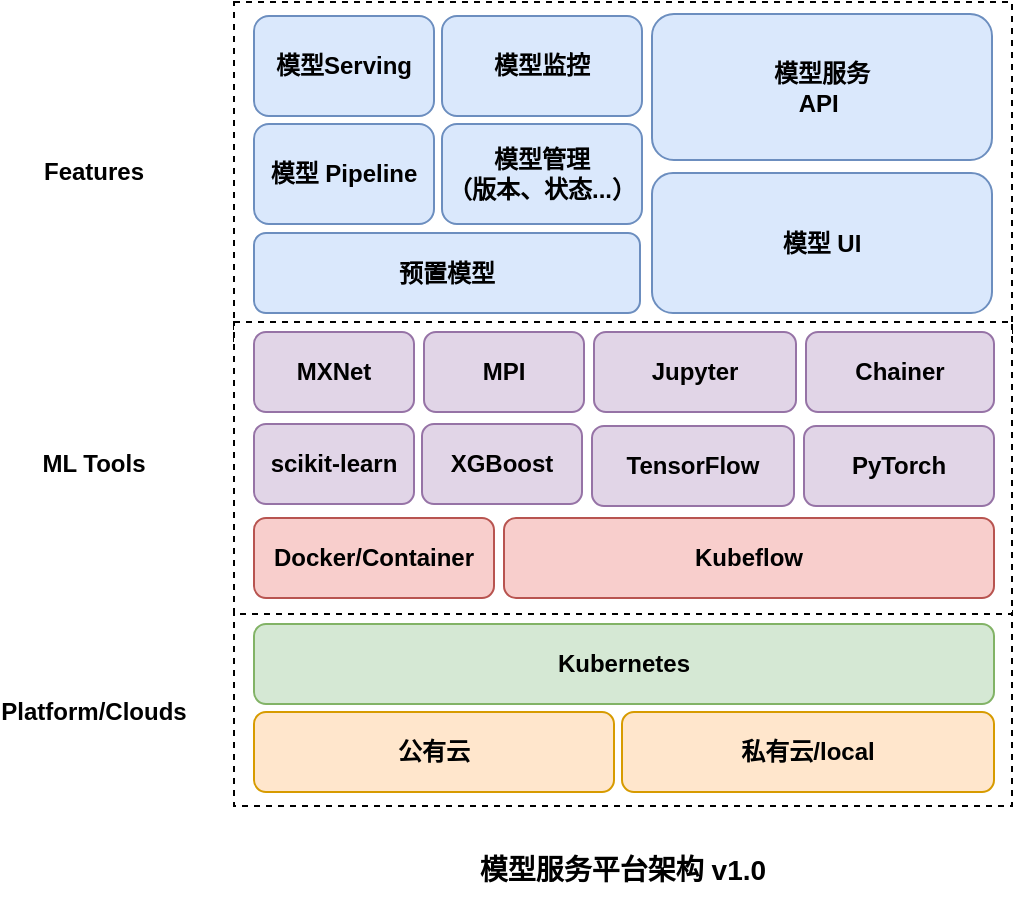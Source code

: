 <mxfile version="16.6.6" type="github">
  <diagram id="nuRA4hduTNOBmzphRDFL" name="Page-1">
    <mxGraphModel dx="1422" dy="762" grid="1" gridSize="10" guides="1" tooltips="1" connect="1" arrows="1" fold="1" page="1" pageScale="1" pageWidth="827" pageHeight="1169" math="0" shadow="0">
      <root>
        <mxCell id="0" />
        <mxCell id="1" parent="0" />
        <mxCell id="RiBdfb4PTlq3LOldkcuU-5" value="" style="rounded=0;whiteSpace=wrap;html=1;dashed=1;fontStyle=1;gradientColor=#ffffff;gradientDirection=east;" vertex="1" parent="1">
          <mxGeometry x="230" y="230" width="389" height="170" as="geometry" />
        </mxCell>
        <mxCell id="RiBdfb4PTlq3LOldkcuU-9" value="" style="rounded=0;whiteSpace=wrap;html=1;dashed=1;fontStyle=1" vertex="1" parent="1">
          <mxGeometry x="230" y="533" width="389" height="99" as="geometry" />
        </mxCell>
        <mxCell id="RiBdfb4PTlq3LOldkcuU-3" value="" style="rounded=0;whiteSpace=wrap;html=1;dashed=1;fontStyle=1" vertex="1" parent="1">
          <mxGeometry x="230" y="390" width="389" height="146" as="geometry" />
        </mxCell>
        <mxCell id="-rjAJHLTLCYnk1fCZFQO-2" value="Kubernetes" style="rounded=1;whiteSpace=wrap;html=1;fillColor=#d5e8d4;strokeColor=#82b366;fontStyle=1" parent="1" vertex="1">
          <mxGeometry x="240" y="541" width="370" height="40" as="geometry" />
        </mxCell>
        <mxCell id="-rjAJHLTLCYnk1fCZFQO-3" value="公有云" style="rounded=1;whiteSpace=wrap;html=1;fillColor=#ffe6cc;strokeColor=#d79b00;fontStyle=1" parent="1" vertex="1">
          <mxGeometry x="240" y="585" width="180" height="40" as="geometry" />
        </mxCell>
        <mxCell id="-rjAJHLTLCYnk1fCZFQO-4" value="私有云/local" style="rounded=1;whiteSpace=wrap;html=1;fillColor=#ffe6cc;strokeColor=#d79b00;fontStyle=1" parent="1" vertex="1">
          <mxGeometry x="424" y="585" width="186" height="40" as="geometry" />
        </mxCell>
        <mxCell id="-rjAJHLTLCYnk1fCZFQO-5" value="Kubeflow" style="rounded=1;whiteSpace=wrap;html=1;fillColor=#f8cecc;strokeColor=#b85450;fontStyle=1" parent="1" vertex="1">
          <mxGeometry x="365" y="488" width="245" height="40" as="geometry" />
        </mxCell>
        <mxCell id="-rjAJHLTLCYnk1fCZFQO-6" value="Docker/Container" style="rounded=1;whiteSpace=wrap;html=1;fillColor=#f8cecc;strokeColor=#b85450;fontStyle=1" parent="1" vertex="1">
          <mxGeometry x="240" y="488" width="120" height="40" as="geometry" />
        </mxCell>
        <mxCell id="-rjAJHLTLCYnk1fCZFQO-7" value="TensorFlow" style="rounded=1;whiteSpace=wrap;html=1;fillColor=#e1d5e7;strokeColor=#9673a6;fontStyle=1" parent="1" vertex="1">
          <mxGeometry x="409" y="442" width="101" height="40" as="geometry" />
        </mxCell>
        <mxCell id="-rjAJHLTLCYnk1fCZFQO-8" value="PyTorch" style="rounded=1;whiteSpace=wrap;html=1;fillColor=#e1d5e7;strokeColor=#9673a6;fontStyle=1" parent="1" vertex="1">
          <mxGeometry x="515" y="442" width="95" height="40" as="geometry" />
        </mxCell>
        <mxCell id="-rjAJHLTLCYnk1fCZFQO-9" value="scikit-learn" style="rounded=1;whiteSpace=wrap;html=1;fillColor=#e1d5e7;strokeColor=#9673a6;fontStyle=1" parent="1" vertex="1">
          <mxGeometry x="240" y="441" width="80" height="40" as="geometry" />
        </mxCell>
        <mxCell id="-rjAJHLTLCYnk1fCZFQO-10" value="XGBoost" style="rounded=1;whiteSpace=wrap;html=1;fillColor=#e1d5e7;strokeColor=#9673a6;fontStyle=1" parent="1" vertex="1">
          <mxGeometry x="324" y="441" width="80" height="40" as="geometry" />
        </mxCell>
        <mxCell id="-rjAJHLTLCYnk1fCZFQO-11" value="MXNet" style="rounded=1;whiteSpace=wrap;html=1;fillColor=#e1d5e7;strokeColor=#9673a6;fontStyle=1" parent="1" vertex="1">
          <mxGeometry x="240" y="395" width="80" height="40" as="geometry" />
        </mxCell>
        <mxCell id="-rjAJHLTLCYnk1fCZFQO-12" value="MPI" style="rounded=1;whiteSpace=wrap;html=1;fillColor=#e1d5e7;strokeColor=#9673a6;fontStyle=1" parent="1" vertex="1">
          <mxGeometry x="325" y="395" width="80" height="40" as="geometry" />
        </mxCell>
        <mxCell id="-rjAJHLTLCYnk1fCZFQO-13" value="Jupyter" style="rounded=1;whiteSpace=wrap;html=1;fillColor=#e1d5e7;strokeColor=#9673a6;fontStyle=1" parent="1" vertex="1">
          <mxGeometry x="410" y="395" width="101" height="40" as="geometry" />
        </mxCell>
        <mxCell id="-rjAJHLTLCYnk1fCZFQO-14" value="Chainer" style="rounded=1;whiteSpace=wrap;html=1;fillColor=#e1d5e7;strokeColor=#9673a6;fontStyle=1" parent="1" vertex="1">
          <mxGeometry x="516" y="395" width="94" height="40" as="geometry" />
        </mxCell>
        <mxCell id="-rjAJHLTLCYnk1fCZFQO-15" value="模型服务 &lt;br&gt;API&amp;nbsp;" style="rounded=1;whiteSpace=wrap;html=1;fillColor=#dae8fc;strokeColor=#6c8ebf;fontStyle=1" parent="1" vertex="1">
          <mxGeometry x="439" y="236" width="170" height="73" as="geometry" />
        </mxCell>
        <mxCell id="-rjAJHLTLCYnk1fCZFQO-17" value="模型监控" style="rounded=1;whiteSpace=wrap;html=1;fillColor=#dae8fc;strokeColor=#6c8ebf;fontStyle=1" parent="1" vertex="1">
          <mxGeometry x="334" y="237" width="100" height="50" as="geometry" />
        </mxCell>
        <mxCell id="-rjAJHLTLCYnk1fCZFQO-18" value="模型Serving" style="rounded=1;whiteSpace=wrap;html=1;fillColor=#dae8fc;strokeColor=#6c8ebf;fontStyle=1" parent="1" vertex="1">
          <mxGeometry x="240" y="237" width="90" height="50" as="geometry" />
        </mxCell>
        <mxCell id="-rjAJHLTLCYnk1fCZFQO-19" value="模型 Pipeline" style="rounded=1;whiteSpace=wrap;html=1;fillColor=#dae8fc;strokeColor=#6c8ebf;fontStyle=1" parent="1" vertex="1">
          <mxGeometry x="240" y="291" width="90" height="50" as="geometry" />
        </mxCell>
        <mxCell id="-rjAJHLTLCYnk1fCZFQO-20" value="模型管理&lt;br&gt;（版本、状态...）" style="rounded=1;whiteSpace=wrap;html=1;fillColor=#dae8fc;strokeColor=#6c8ebf;fontStyle=1" parent="1" vertex="1">
          <mxGeometry x="334" y="291" width="100" height="50" as="geometry" />
        </mxCell>
        <mxCell id="RiBdfb4PTlq3LOldkcuU-1" value="模型 UI" style="rounded=1;whiteSpace=wrap;html=1;fillColor=#dae8fc;strokeColor=#6c8ebf;fontStyle=1" vertex="1" parent="1">
          <mxGeometry x="439" y="315.5" width="170" height="70" as="geometry" />
        </mxCell>
        <mxCell id="RiBdfb4PTlq3LOldkcuU-2" value="Platform/Clouds" style="text;html=1;strokeColor=none;fillColor=none;align=center;verticalAlign=middle;whiteSpace=wrap;rounded=0;fontStyle=1" vertex="1" parent="1">
          <mxGeometry x="130" y="570" width="60" height="30" as="geometry" />
        </mxCell>
        <mxCell id="RiBdfb4PTlq3LOldkcuU-4" value="ML Tools" style="text;html=1;strokeColor=none;fillColor=none;align=center;verticalAlign=middle;whiteSpace=wrap;rounded=0;fontStyle=1" vertex="1" parent="1">
          <mxGeometry x="130" y="446" width="60" height="30" as="geometry" />
        </mxCell>
        <mxCell id="RiBdfb4PTlq3LOldkcuU-6" value="Features" style="text;html=1;strokeColor=none;fillColor=none;align=center;verticalAlign=middle;whiteSpace=wrap;rounded=0;fontStyle=1" vertex="1" parent="1">
          <mxGeometry x="130" y="300" width="60" height="30" as="geometry" />
        </mxCell>
        <mxCell id="RiBdfb4PTlq3LOldkcuU-10" value="模型服务平台架构 v1.0" style="text;html=1;strokeColor=none;fillColor=none;align=center;verticalAlign=middle;whiteSpace=wrap;rounded=0;fontStyle=1;fontSize=14;" vertex="1" parent="1">
          <mxGeometry x="348.13" y="649" width="152.75" height="30" as="geometry" />
        </mxCell>
        <mxCell id="RiBdfb4PTlq3LOldkcuU-11" value="预置模型" style="rounded=1;whiteSpace=wrap;html=1;fillColor=#dae8fc;strokeColor=#6c8ebf;fontStyle=1" vertex="1" parent="1">
          <mxGeometry x="240" y="345.5" width="193" height="40" as="geometry" />
        </mxCell>
      </root>
    </mxGraphModel>
  </diagram>
</mxfile>
